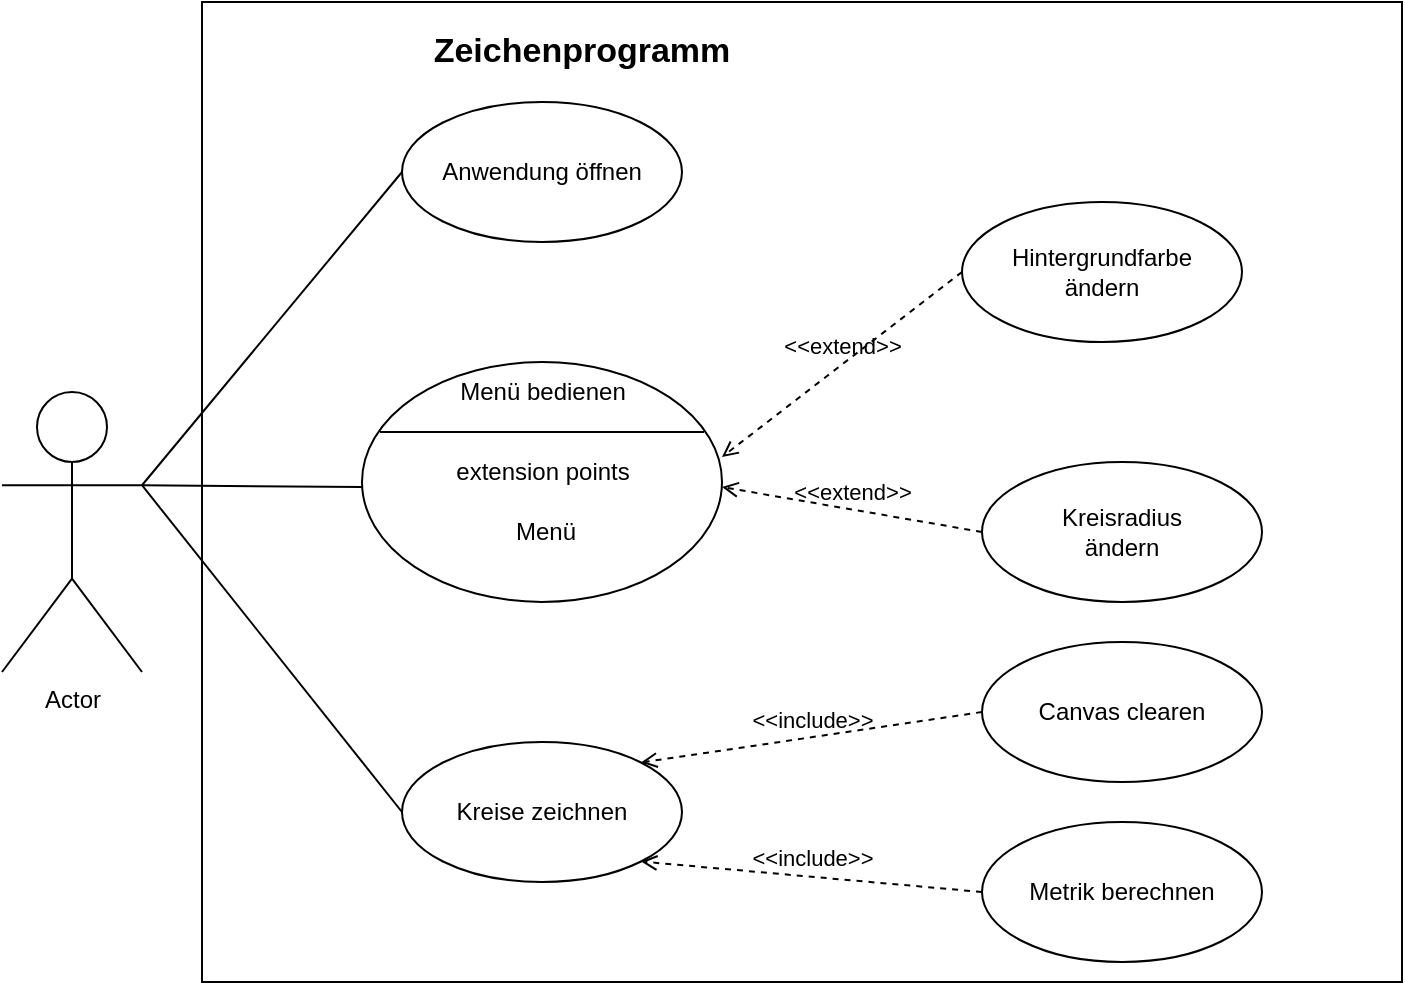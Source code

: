 <mxfile version="20.5.1" type="github">
  <diagram id="WpRNOG8NA4DAABbzuD77" name="Seite-1">
    <mxGraphModel dx="1038" dy="528" grid="1" gridSize="10" guides="1" tooltips="1" connect="1" arrows="1" fold="1" page="1" pageScale="1" pageWidth="827" pageHeight="1169" math="0" shadow="0">
      <root>
        <mxCell id="0" />
        <mxCell id="1" parent="0" />
        <mxCell id="D7FlTBm71AQMMtoMiuut-6" value="" style="rounded=0;whiteSpace=wrap;html=1;" parent="1" vertex="1">
          <mxGeometry x="200" y="10" width="600" height="490" as="geometry" />
        </mxCell>
        <mxCell id="D7FlTBm71AQMMtoMiuut-7" value="Actor" style="shape=umlActor;verticalLabelPosition=bottom;verticalAlign=top;html=1;" parent="1" vertex="1">
          <mxGeometry x="100" y="205" width="70" height="140" as="geometry" />
        </mxCell>
        <mxCell id="D7FlTBm71AQMMtoMiuut-8" value="Anwendung öffnen" style="ellipse;whiteSpace=wrap;html=1;" parent="1" vertex="1">
          <mxGeometry x="300" y="60" width="140" height="70" as="geometry" />
        </mxCell>
        <mxCell id="D7FlTBm71AQMMtoMiuut-10" value="&lt;div&gt;Hintergrundfarbe &lt;br&gt;&lt;/div&gt;&lt;div&gt;ändern&lt;/div&gt;" style="ellipse;whiteSpace=wrap;html=1;" parent="1" vertex="1">
          <mxGeometry x="580" y="110" width="140" height="70" as="geometry" />
        </mxCell>
        <mxCell id="D7FlTBm71AQMMtoMiuut-11" value="&lt;div&gt;Kreisradius &lt;br&gt;&lt;/div&gt;&lt;div&gt;ändern&lt;/div&gt;" style="ellipse;whiteSpace=wrap;html=1;" parent="1" vertex="1">
          <mxGeometry x="590" y="240" width="140" height="70" as="geometry" />
        </mxCell>
        <mxCell id="D7FlTBm71AQMMtoMiuut-14" value="Kreise zeichnen" style="ellipse;whiteSpace=wrap;html=1;" parent="1" vertex="1">
          <mxGeometry x="300" y="380" width="140" height="70" as="geometry" />
        </mxCell>
        <mxCell id="D7FlTBm71AQMMtoMiuut-19" value="" style="endArrow=none;html=1;rounded=0;exitX=1;exitY=0.333;exitDx=0;exitDy=0;exitPerimeter=0;entryX=0;entryY=0.5;entryDx=0;entryDy=0;" parent="1" source="D7FlTBm71AQMMtoMiuut-7" target="D7FlTBm71AQMMtoMiuut-8" edge="1">
          <mxGeometry width="50" height="50" relative="1" as="geometry">
            <mxPoint x="390" y="310" as="sourcePoint" />
            <mxPoint x="440" y="260" as="targetPoint" />
          </mxGeometry>
        </mxCell>
        <mxCell id="D7FlTBm71AQMMtoMiuut-20" value="" style="endArrow=none;html=1;rounded=0;exitX=1;exitY=0.333;exitDx=0;exitDy=0;exitPerimeter=0;entryX=0;entryY=0.75;entryDx=0;entryDy=0;" parent="1" source="D7FlTBm71AQMMtoMiuut-7" target="D7FlTBm71AQMMtoMiuut-28" edge="1">
          <mxGeometry width="50" height="50" relative="1" as="geometry">
            <mxPoint x="390" y="310" as="sourcePoint" />
            <mxPoint x="290" y="195" as="targetPoint" />
          </mxGeometry>
        </mxCell>
        <mxCell id="D7FlTBm71AQMMtoMiuut-21" value="" style="endArrow=none;html=1;rounded=0;exitX=1;exitY=0.333;exitDx=0;exitDy=0;exitPerimeter=0;entryX=0;entryY=0.5;entryDx=0;entryDy=0;" parent="1" source="D7FlTBm71AQMMtoMiuut-7" target="D7FlTBm71AQMMtoMiuut-14" edge="1">
          <mxGeometry width="50" height="50" relative="1" as="geometry">
            <mxPoint x="390" y="310" as="sourcePoint" />
            <mxPoint x="440" y="260" as="targetPoint" />
          </mxGeometry>
        </mxCell>
        <mxCell id="D7FlTBm71AQMMtoMiuut-23" value="&amp;lt;&amp;lt;extend&amp;gt;&amp;gt;" style="html=1;verticalAlign=bottom;labelBackgroundColor=none;endArrow=open;endFill=0;dashed=1;rounded=0;entryX=1;entryY=0.75;entryDx=0;entryDy=0;exitX=0;exitY=0.5;exitDx=0;exitDy=0;" parent="1" source="D7FlTBm71AQMMtoMiuut-11" target="D7FlTBm71AQMMtoMiuut-28" edge="1">
          <mxGeometry width="160" relative="1" as="geometry">
            <mxPoint x="330" y="280" as="sourcePoint" />
            <mxPoint x="430" y="195" as="targetPoint" />
          </mxGeometry>
        </mxCell>
        <mxCell id="D7FlTBm71AQMMtoMiuut-24" value="&amp;lt;&amp;lt;extend&amp;gt;&amp;gt;" style="html=1;verticalAlign=bottom;labelBackgroundColor=none;endArrow=open;endFill=0;dashed=1;rounded=0;exitX=0;exitY=0.5;exitDx=0;exitDy=0;entryX=1;entryY=0.25;entryDx=0;entryDy=0;" parent="1" source="D7FlTBm71AQMMtoMiuut-10" target="D7FlTBm71AQMMtoMiuut-28" edge="1">
          <mxGeometry width="160" relative="1" as="geometry">
            <mxPoint x="330" y="280" as="sourcePoint" />
            <mxPoint x="430" y="195" as="targetPoint" />
          </mxGeometry>
        </mxCell>
        <mxCell id="D7FlTBm71AQMMtoMiuut-25" value="" style="shape=ellipse;container=1;horizontal=1;horizontalStack=0;resizeParent=1;resizeParentMax=0;resizeLast=0;html=1;dashed=0;collapsible=0;" parent="1" vertex="1">
          <mxGeometry x="280" y="190" width="180" height="120" as="geometry" />
        </mxCell>
        <mxCell id="D7FlTBm71AQMMtoMiuut-26" value="Menü bedienen" style="html=1;strokeColor=none;fillColor=none;align=center;verticalAlign=middle;rotatable=0;" parent="D7FlTBm71AQMMtoMiuut-25" vertex="1">
          <mxGeometry width="180" height="30" as="geometry" />
        </mxCell>
        <mxCell id="D7FlTBm71AQMMtoMiuut-27" value="" style="line;strokeWidth=1;fillColor=none;rotatable=0;labelPosition=right;points=[];portConstraint=eastwest;dashed=0;resizeWidth=1;" parent="D7FlTBm71AQMMtoMiuut-25" vertex="1">
          <mxGeometry x="9" y="30" width="162" height="10" as="geometry" />
        </mxCell>
        <mxCell id="D7FlTBm71AQMMtoMiuut-28" value="extension points" style="text;html=1;align=center;verticalAlign=middle;rotatable=0;fillColor=none;strokeColor=none;" parent="D7FlTBm71AQMMtoMiuut-25" vertex="1">
          <mxGeometry y="40" width="180" height="30" as="geometry" />
        </mxCell>
        <mxCell id="D7FlTBm71AQMMtoMiuut-29" value="&lt;div&gt;&amp;nbsp;&amp;nbsp;&amp;nbsp;&amp;nbsp;&amp;nbsp;&amp;nbsp;&amp;nbsp;&amp;nbsp; Menü &lt;br&gt;&lt;/div&gt;" style="text;html=1;align=left;verticalAlign=middle;rotatable=0;spacingLeft=25;fillColor=none;strokeColor=none;" parent="D7FlTBm71AQMMtoMiuut-25" vertex="1">
          <mxGeometry x="20" y="70" width="180" height="30" as="geometry" />
        </mxCell>
        <mxCell id="D7FlTBm71AQMMtoMiuut-31" style="edgeStyle=orthogonalEdgeStyle;rounded=0;orthogonalLoop=1;jettySize=auto;html=1;exitX=0.5;exitY=1;exitDx=0;exitDy=0;" parent="D7FlTBm71AQMMtoMiuut-25" source="D7FlTBm71AQMMtoMiuut-29" target="D7FlTBm71AQMMtoMiuut-29" edge="1">
          <mxGeometry relative="1" as="geometry" />
        </mxCell>
        <mxCell id="D7FlTBm71AQMMtoMiuut-33" value="&lt;div&gt;Canvas clearen&lt;/div&gt;" style="ellipse;whiteSpace=wrap;html=1;" parent="1" vertex="1">
          <mxGeometry x="590" y="330" width="140" height="70" as="geometry" />
        </mxCell>
        <mxCell id="D7FlTBm71AQMMtoMiuut-34" value="&amp;lt;&amp;lt;include&amp;gt;&amp;gt;" style="html=1;verticalAlign=bottom;labelBackgroundColor=none;endArrow=open;endFill=0;dashed=1;rounded=0;exitX=0;exitY=0.5;exitDx=0;exitDy=0;entryX=1;entryY=0;entryDx=0;entryDy=0;" parent="1" source="D7FlTBm71AQMMtoMiuut-33" target="D7FlTBm71AQMMtoMiuut-14" edge="1">
          <mxGeometry width="160" relative="1" as="geometry">
            <mxPoint x="310" y="250" as="sourcePoint" />
            <mxPoint x="470" y="250" as="targetPoint" />
          </mxGeometry>
        </mxCell>
        <mxCell id="D7FlTBm71AQMMtoMiuut-37" value="&lt;b&gt;&lt;font style=&quot;font-size: 17px;&quot;&gt;Zeichenprogramm&lt;/font&gt;&lt;/b&gt;" style="text;html=1;strokeColor=none;fillColor=none;align=center;verticalAlign=middle;whiteSpace=wrap;rounded=0;" parent="1" vertex="1">
          <mxGeometry x="240" y="20" width="300" height="30" as="geometry" />
        </mxCell>
        <mxCell id="4G7qgyIZuoOJHWVOkvPw-4" value="Metrik berechnen" style="ellipse;whiteSpace=wrap;html=1;" parent="1" vertex="1">
          <mxGeometry x="590" y="420" width="140" height="70" as="geometry" />
        </mxCell>
        <mxCell id="4G7qgyIZuoOJHWVOkvPw-5" value="&amp;lt;&amp;lt;include&amp;gt;&amp;gt;" style="html=1;verticalAlign=bottom;labelBackgroundColor=none;endArrow=open;endFill=0;dashed=1;rounded=0;entryX=1;entryY=1;entryDx=0;entryDy=0;exitX=0;exitY=0.5;exitDx=0;exitDy=0;" parent="1" source="4G7qgyIZuoOJHWVOkvPw-4" target="D7FlTBm71AQMMtoMiuut-14" edge="1">
          <mxGeometry width="160" relative="1" as="geometry">
            <mxPoint x="600" y="375" as="sourcePoint" />
            <mxPoint x="450" y="425" as="targetPoint" />
          </mxGeometry>
        </mxCell>
      </root>
    </mxGraphModel>
  </diagram>
</mxfile>
